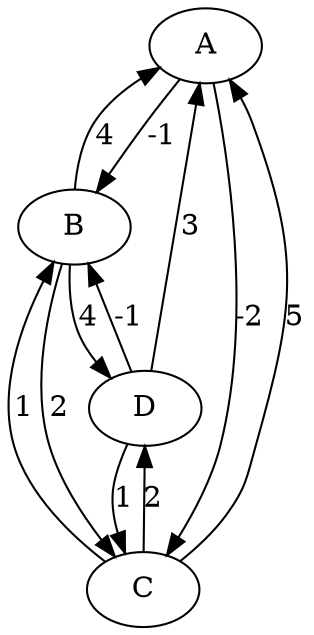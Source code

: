 digraph {
	A -> B[label="-1"];
	A -> C[label="-2"];
	B -> A[label="4"];
	B -> C[label="2"];
	B -> D[label="4"];
	C -> A[label="5"];
	C -> B[label="1"];
	C -> D[label="2"];
	D -> A[label="3"];
	D -> B[label="-1"];
	D -> C[label="1"];
}